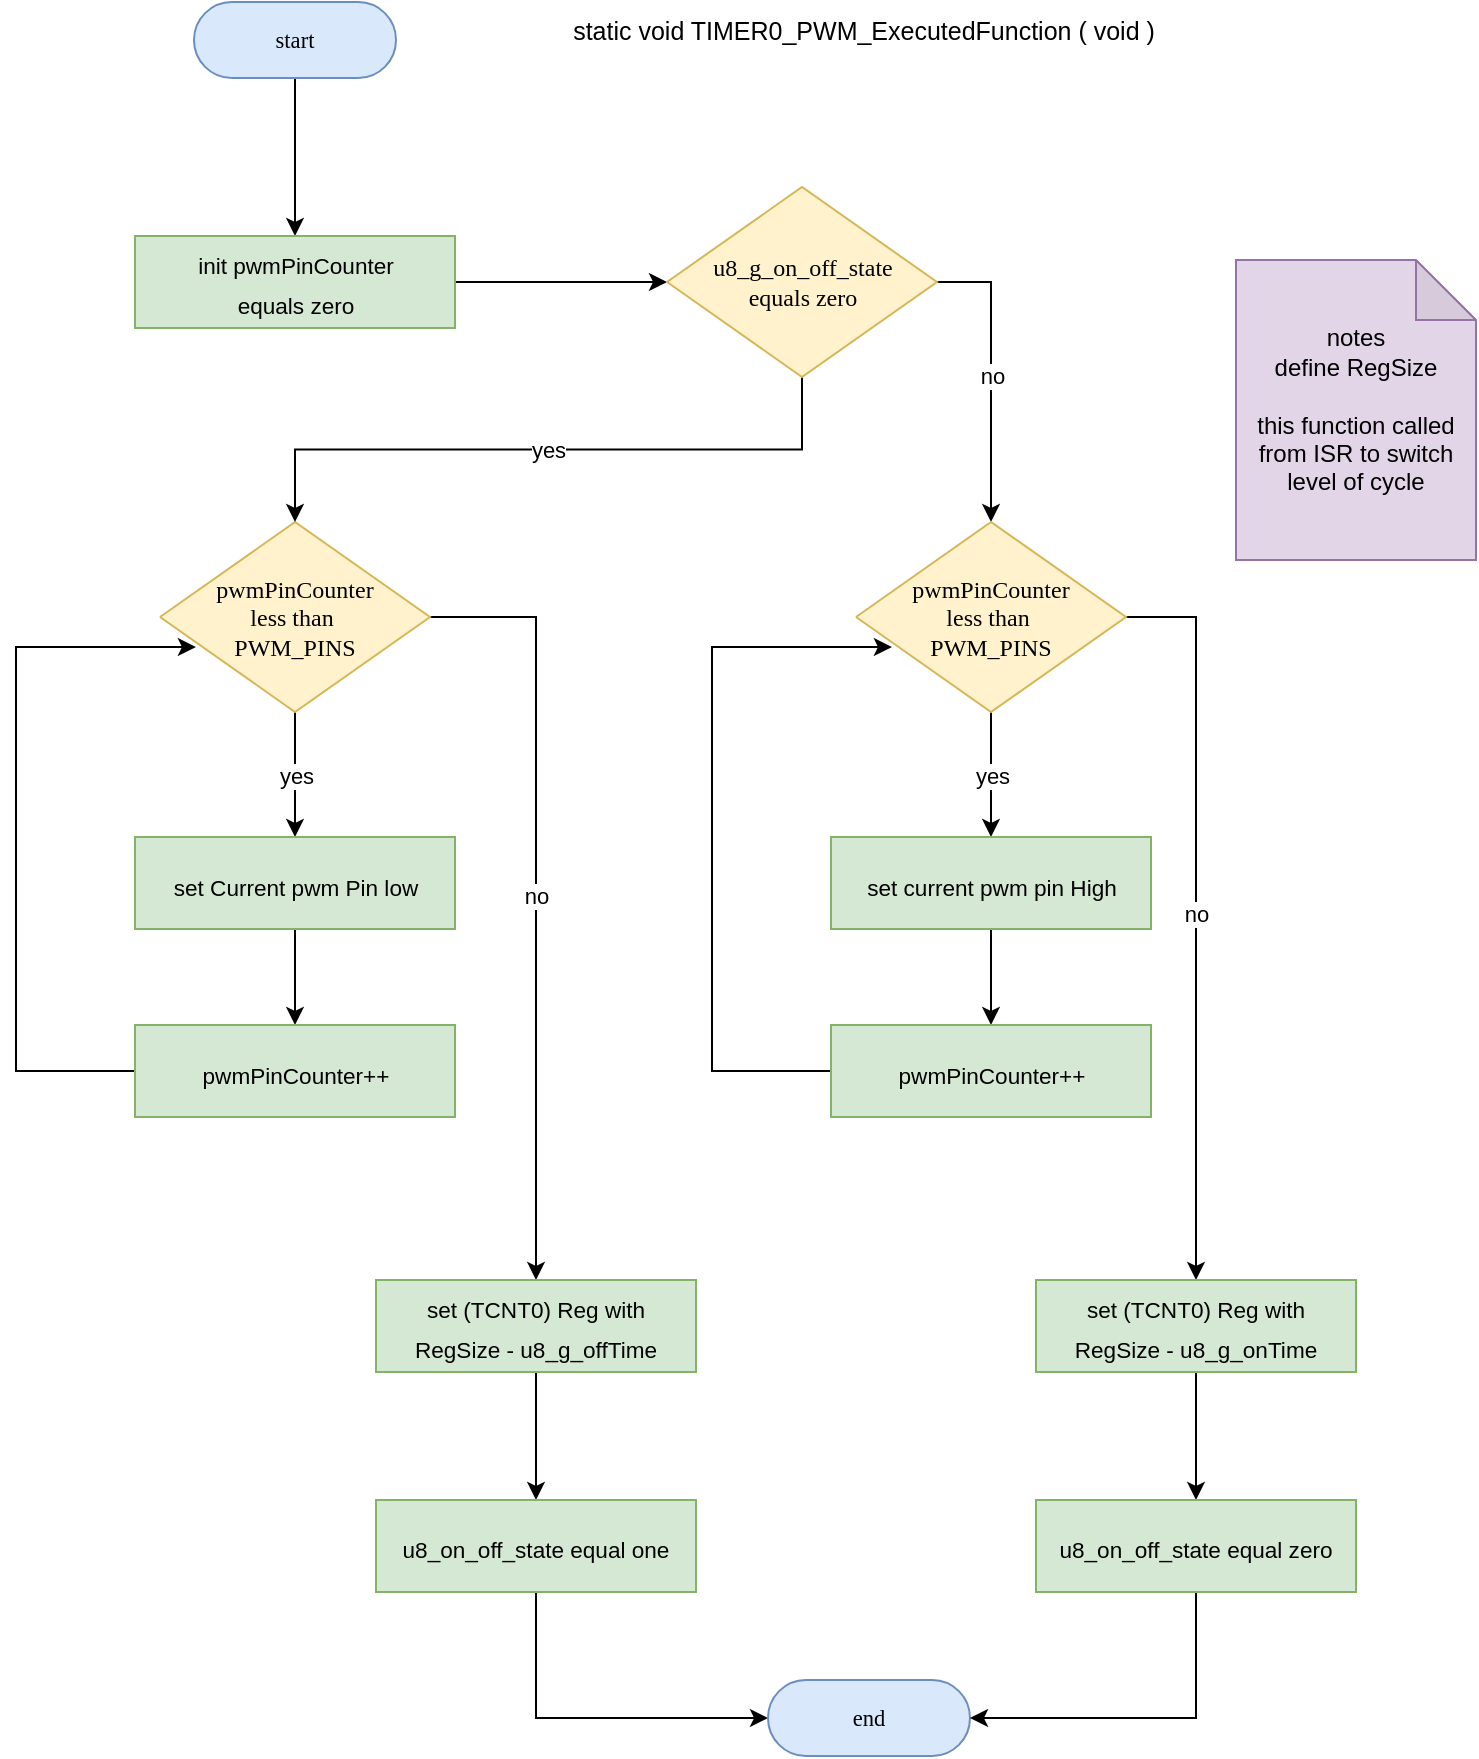 <mxfile version="21.2.8" type="device">
  <diagram id="C5RBs43oDa-KdzZeNtuy" name="Page-1">
    <mxGraphModel dx="4172" dy="1685" grid="1" gridSize="10" guides="1" tooltips="1" connect="1" arrows="1" fold="1" page="1" pageScale="1" pageWidth="827" pageHeight="1169" math="0" shadow="0">
      <root>
        <mxCell id="WIyWlLk6GJQsqaUBKTNV-0" />
        <mxCell id="WIyWlLk6GJQsqaUBKTNV-1" parent="WIyWlLk6GJQsqaUBKTNV-0" />
        <mxCell id="XXDRYSPHgyPvjFPOT_Ho-0" style="edgeStyle=orthogonalEdgeStyle;rounded=0;orthogonalLoop=1;jettySize=auto;html=1;entryX=0.5;entryY=0;entryDx=0;entryDy=0;" parent="WIyWlLk6GJQsqaUBKTNV-1" source="t22loXEwvGYVSL7xWseN-0" target="bxnFAB9PuRPpiLN_MdP1-23" edge="1">
          <mxGeometry relative="1" as="geometry" />
        </mxCell>
        <UserObject label="&lt;div style=&quot;&quot;&gt;&lt;font style=&quot;direction: ltr; letter-spacing: 0px; line-height: 120%; opacity: 1; font-size: 11.29px;&quot;&gt;start&lt;/font&gt;&lt;/div&gt;" Function="EN_DIO_Error_T DIO_init(uint8_t pinNumber, EN_DIO_PORT_T portNumber, EN_DIO_DIRECTION_T direction);" tags="Flowchart" id="t22loXEwvGYVSL7xWseN-0">
          <mxCell style="verticalAlign=middle;align=center;overflow=width;vsdxID=30;fillColor=#dae8fc;shape=stencil(tVLREoIgEPwaHnEQxsl3s/9gEpSJwDko7e+DsEkze2l627vdu5uFRaxyHe8FosR5sCcxqMZ3iO0Rpcp0ApQPCLEasUpaEC3Yi2lS3fOojOhsr3HDmObyMtsVcYqS29Qh5FEfklwrM5OXeUa/yjkcAwfr7TDpiyTfXvjkMR+Vw2A998qaBac5tAKHU1hq3i4oNwjRr9ofvayt/+Rk+yX/4iWA159KpXWKxJx/z0Bopfyw+g4=);strokeColor=#6c8ebf;spacingTop=-1;spacingBottom=-1;spacingLeft=-1;spacingRight=-1;points=[[0.5,1,0],[0.5,0,0],[0,0.5,0],[1,0.5,0]];labelBackgroundColor=none;rounded=1;html=1;whiteSpace=wrap;fontFamily=Calibri;" parent="WIyWlLk6GJQsqaUBKTNV-1" vertex="1">
            <mxGeometry x="-3181" y="-1089" width="101" height="38" as="geometry" />
          </mxCell>
        </UserObject>
        <mxCell id="XXDRYSPHgyPvjFPOT_Ho-5" value="yes" style="edgeStyle=orthogonalEdgeStyle;rounded=0;orthogonalLoop=1;jettySize=auto;html=1;exitX=0.5;exitY=1;exitDx=0;exitDy=0;exitPerimeter=0;" parent="WIyWlLk6GJQsqaUBKTNV-1" source="t22loXEwvGYVSL7xWseN-4" target="XXDRYSPHgyPvjFPOT_Ho-3" edge="1">
          <mxGeometry relative="1" as="geometry" />
        </mxCell>
        <mxCell id="ctEtxbWui_tcDRQQMcJz-9" value="no" style="edgeStyle=orthogonalEdgeStyle;rounded=0;orthogonalLoop=1;jettySize=auto;html=1;entryX=0.5;entryY=0;entryDx=0;entryDy=0;" parent="WIyWlLk6GJQsqaUBKTNV-1" source="t22loXEwvGYVSL7xWseN-4" target="ctEtxbWui_tcDRQQMcJz-10" edge="1">
          <mxGeometry relative="1" as="geometry">
            <mxPoint x="-3010" y="-460" as="targetPoint" />
            <Array as="points">
              <mxPoint x="-3010" y="-781" />
            </Array>
          </mxGeometry>
        </mxCell>
        <UserObject label="pwmPinCounter&lt;br&gt;less than&amp;nbsp;&lt;br&gt;PWM_PINS" Function="EN_DIO_Error_T DIO_init(uint8_t pinNumber, EN_DIO_PORT_T portNumber, EN_DIO_DIRECTION_T direction);" tags="Flowchart" id="t22loXEwvGYVSL7xWseN-4">
          <mxCell style="vsdxID=219;fillColor=#fff2cc;shape=stencil(UzV2Ls5ILEhVNTIoLinKz04tz0wpyVA1dlE1MsrMy0gtyiwBslSNXVWNndPyi1LTi/JL81Ig/IJEkEoQKze/DGRCBUSfAUiHkUElhGcK4bpBVOZk5iGpNEVVikeloQHZpsK0YlWLz1QgA+HFtMycHEgIIcujBwlQCBKcxq4A);strokeColor=#d6b656;spacingTop=-1;spacingBottom=-1;spacingLeft=-1;spacingRight=-1;points=[[0,0.5,0],[1,0.5,0],[0.5,0,0],[0.5,1,0]];labelBackgroundColor=none;rounded=1;html=1;whiteSpace=wrap;fontFamily=Calibri;" parent="WIyWlLk6GJQsqaUBKTNV-1" vertex="1">
            <mxGeometry x="-3198" y="-829" width="135" height="95" as="geometry" />
          </mxCell>
        </UserObject>
        <mxCell id="t22loXEwvGYVSL7xWseN-7" value="notes&lt;br&gt;define RegSize&lt;br&gt;&lt;br&gt;this function called from ISR to switch level of cycle&lt;br&gt;" style="shape=note;whiteSpace=wrap;html=1;backgroundOutline=1;darkOpacity=0.05;fillColor=#e1d5e7;strokeColor=#9673a6;" parent="WIyWlLk6GJQsqaUBKTNV-1" vertex="1">
          <mxGeometry x="-2660" y="-960" width="120" height="150" as="geometry" />
        </mxCell>
        <mxCell id="XXDRYSPHgyPvjFPOT_Ho-1" style="edgeStyle=orthogonalEdgeStyle;rounded=0;orthogonalLoop=1;jettySize=auto;html=1;entryX=0;entryY=0.5;entryDx=0;entryDy=0;entryPerimeter=0;" parent="WIyWlLk6GJQsqaUBKTNV-1" source="bxnFAB9PuRPpiLN_MdP1-23" target="ctEtxbWui_tcDRQQMcJz-0" edge="1">
          <mxGeometry relative="1" as="geometry">
            <mxPoint x="-2992.5" y="-949" as="targetPoint" />
          </mxGeometry>
        </mxCell>
        <mxCell id="bxnFAB9PuRPpiLN_MdP1-23" value="&lt;font style=&quot;font-size: 11.29px;&quot;&gt;init pwmPinCounter&lt;br&gt;equals zero&lt;br&gt;&lt;/font&gt;" style="rounded=0;whiteSpace=wrap;html=1;fontSize=16;fillColor=#d5e8d4;strokeColor=#82b366;" parent="WIyWlLk6GJQsqaUBKTNV-1" vertex="1">
          <mxGeometry x="-3210.5" y="-972" width="160" height="46" as="geometry" />
        </mxCell>
        <mxCell id="XXDRYSPHgyPvjFPOT_Ho-7" style="edgeStyle=orthogonalEdgeStyle;rounded=0;orthogonalLoop=1;jettySize=auto;html=1;" parent="WIyWlLk6GJQsqaUBKTNV-1" source="XXDRYSPHgyPvjFPOT_Ho-3" target="XXDRYSPHgyPvjFPOT_Ho-4" edge="1">
          <mxGeometry relative="1" as="geometry" />
        </mxCell>
        <mxCell id="XXDRYSPHgyPvjFPOT_Ho-3" value="&lt;font style=&quot;font-size: 11.29px;&quot;&gt;set Current pwm Pin low&lt;br&gt;&lt;/font&gt;" style="rounded=0;whiteSpace=wrap;html=1;fontSize=16;fillColor=#d5e8d4;strokeColor=#82b366;" parent="WIyWlLk6GJQsqaUBKTNV-1" vertex="1">
          <mxGeometry x="-3210.5" y="-671.5" width="160" height="46" as="geometry" />
        </mxCell>
        <mxCell id="XXDRYSPHgyPvjFPOT_Ho-8" style="edgeStyle=orthogonalEdgeStyle;rounded=0;orthogonalLoop=1;jettySize=auto;html=1;entryX=0.133;entryY=0.658;entryDx=0;entryDy=0;entryPerimeter=0;" parent="WIyWlLk6GJQsqaUBKTNV-1" source="XXDRYSPHgyPvjFPOT_Ho-4" target="t22loXEwvGYVSL7xWseN-4" edge="1">
          <mxGeometry relative="1" as="geometry">
            <mxPoint x="-3260" y="-741.5" as="targetPoint" />
            <Array as="points">
              <mxPoint x="-3270" y="-554.5" />
              <mxPoint x="-3270" y="-766.5" />
            </Array>
          </mxGeometry>
        </mxCell>
        <mxCell id="XXDRYSPHgyPvjFPOT_Ho-4" value="&lt;font style=&quot;font-size: 11.29px;&quot;&gt;pwmPinCounter++&lt;br&gt;&lt;/font&gt;" style="rounded=0;whiteSpace=wrap;html=1;fontSize=16;fillColor=#d5e8d4;strokeColor=#82b366;" parent="WIyWlLk6GJQsqaUBKTNV-1" vertex="1">
          <mxGeometry x="-3210.5" y="-577.5" width="160" height="46" as="geometry" />
        </mxCell>
        <mxCell id="t6v9Dm_Z3C3Y0JxIhz_D-0" value="&lt;font style=&quot;font-size: 12.5px;&quot;&gt;static void TIMER0_PWM_ExecutedFunction ( void )&lt;/font&gt;" style="text;html=1;strokeColor=none;fillColor=none;align=center;verticalAlign=middle;whiteSpace=wrap;rounded=0;" parent="WIyWlLk6GJQsqaUBKTNV-1" vertex="1">
          <mxGeometry x="-3010" y="-1089" width="328" height="30" as="geometry" />
        </mxCell>
        <mxCell id="ctEtxbWui_tcDRQQMcJz-7" value="yes" style="edgeStyle=orthogonalEdgeStyle;rounded=0;orthogonalLoop=1;jettySize=auto;html=1;exitX=0.5;exitY=1;exitDx=0;exitDy=0;exitPerimeter=0;entryX=0.5;entryY=0;entryDx=0;entryDy=0;entryPerimeter=0;" parent="WIyWlLk6GJQsqaUBKTNV-1" source="ctEtxbWui_tcDRQQMcJz-0" target="t22loXEwvGYVSL7xWseN-4" edge="1">
          <mxGeometry relative="1" as="geometry" />
        </mxCell>
        <mxCell id="ctEtxbWui_tcDRQQMcJz-8" value="no" style="edgeStyle=orthogonalEdgeStyle;rounded=0;orthogonalLoop=1;jettySize=auto;html=1;entryX=0.5;entryY=0;entryDx=0;entryDy=0;entryPerimeter=0;" parent="WIyWlLk6GJQsqaUBKTNV-1" source="ctEtxbWui_tcDRQQMcJz-0" target="ctEtxbWui_tcDRQQMcJz-2" edge="1">
          <mxGeometry relative="1" as="geometry">
            <Array as="points">
              <mxPoint x="-2782.5" y="-949" />
            </Array>
          </mxGeometry>
        </mxCell>
        <UserObject label="u8_g_on_off_state&lt;br&gt;equals zero" Function="EN_DIO_Error_T DIO_init(uint8_t pinNumber, EN_DIO_PORT_T portNumber, EN_DIO_DIRECTION_T direction);" tags="Flowchart" id="ctEtxbWui_tcDRQQMcJz-0">
          <mxCell style="vsdxID=219;fillColor=#fff2cc;shape=stencil(UzV2Ls5ILEhVNTIoLinKz04tz0wpyVA1dlE1MsrMy0gtyiwBslSNXVWNndPyi1LTi/JL81Ig/IJEkEoQKze/DGRCBUSfAUiHkUElhGcK4bpBVOZk5iGpNEVVikeloQHZpsK0YlWLz1QgA+HFtMycHEgIIcujBwlQCBKcxq4A);strokeColor=#d6b656;spacingTop=-1;spacingBottom=-1;spacingLeft=-1;spacingRight=-1;points=[[0,0.5,0],[1,0.5,0],[0.5,0,0],[0.5,1,0]];labelBackgroundColor=none;rounded=1;html=1;whiteSpace=wrap;fontFamily=Calibri;" parent="WIyWlLk6GJQsqaUBKTNV-1" vertex="1">
            <mxGeometry x="-2944.5" y="-996.5" width="135" height="95" as="geometry" />
          </mxCell>
        </UserObject>
        <mxCell id="ctEtxbWui_tcDRQQMcJz-1" value="yes" style="edgeStyle=orthogonalEdgeStyle;rounded=0;orthogonalLoop=1;jettySize=auto;html=1;exitX=0.5;exitY=1;exitDx=0;exitDy=0;exitPerimeter=0;" parent="WIyWlLk6GJQsqaUBKTNV-1" source="ctEtxbWui_tcDRQQMcJz-2" target="ctEtxbWui_tcDRQQMcJz-4" edge="1">
          <mxGeometry relative="1" as="geometry" />
        </mxCell>
        <mxCell id="ctEtxbWui_tcDRQQMcJz-17" value="no" style="edgeStyle=orthogonalEdgeStyle;rounded=0;orthogonalLoop=1;jettySize=auto;html=1;entryX=0.5;entryY=0;entryDx=0;entryDy=0;" parent="WIyWlLk6GJQsqaUBKTNV-1" source="ctEtxbWui_tcDRQQMcJz-2" target="ctEtxbWui_tcDRQQMcJz-15" edge="1">
          <mxGeometry relative="1" as="geometry">
            <mxPoint x="-2630" y="-540" as="targetPoint" />
            <Array as="points">
              <mxPoint x="-2680" y="-781" />
            </Array>
          </mxGeometry>
        </mxCell>
        <UserObject label="pwmPinCounter&lt;br&gt;less than&amp;nbsp;&lt;br&gt;PWM_PINS" Function="EN_DIO_Error_T DIO_init(uint8_t pinNumber, EN_DIO_PORT_T portNumber, EN_DIO_DIRECTION_T direction);" tags="Flowchart" id="ctEtxbWui_tcDRQQMcJz-2">
          <mxCell style="vsdxID=219;fillColor=#fff2cc;shape=stencil(UzV2Ls5ILEhVNTIoLinKz04tz0wpyVA1dlE1MsrMy0gtyiwBslSNXVWNndPyi1LTi/JL81Ig/IJEkEoQKze/DGRCBUSfAUiHkUElhGcK4bpBVOZk5iGpNEVVikeloQHZpsK0YlWLz1QgA+HFtMycHEgIIcujBwlQCBKcxq4A);strokeColor=#d6b656;spacingTop=-1;spacingBottom=-1;spacingLeft=-1;spacingRight=-1;points=[[0,0.5,0],[1,0.5,0],[0.5,0,0],[0.5,1,0]];labelBackgroundColor=none;rounded=1;html=1;whiteSpace=wrap;fontFamily=Calibri;" parent="WIyWlLk6GJQsqaUBKTNV-1" vertex="1">
            <mxGeometry x="-2850" y="-829" width="135" height="95" as="geometry" />
          </mxCell>
        </UserObject>
        <mxCell id="ctEtxbWui_tcDRQQMcJz-3" style="edgeStyle=orthogonalEdgeStyle;rounded=0;orthogonalLoop=1;jettySize=auto;html=1;" parent="WIyWlLk6GJQsqaUBKTNV-1" source="ctEtxbWui_tcDRQQMcJz-4" target="ctEtxbWui_tcDRQQMcJz-6" edge="1">
          <mxGeometry relative="1" as="geometry" />
        </mxCell>
        <mxCell id="ctEtxbWui_tcDRQQMcJz-4" value="&lt;font style=&quot;font-size: 11.29px;&quot;&gt;set current pwm pin High&lt;br&gt;&lt;/font&gt;" style="rounded=0;whiteSpace=wrap;html=1;fontSize=16;fillColor=#d5e8d4;strokeColor=#82b366;" parent="WIyWlLk6GJQsqaUBKTNV-1" vertex="1">
          <mxGeometry x="-2862.5" y="-671.5" width="160" height="46" as="geometry" />
        </mxCell>
        <mxCell id="ctEtxbWui_tcDRQQMcJz-5" style="edgeStyle=orthogonalEdgeStyle;rounded=0;orthogonalLoop=1;jettySize=auto;html=1;entryX=0.133;entryY=0.658;entryDx=0;entryDy=0;entryPerimeter=0;" parent="WIyWlLk6GJQsqaUBKTNV-1" source="ctEtxbWui_tcDRQQMcJz-6" target="ctEtxbWui_tcDRQQMcJz-2" edge="1">
          <mxGeometry relative="1" as="geometry">
            <mxPoint x="-2912" y="-741.5" as="targetPoint" />
            <Array as="points">
              <mxPoint x="-2922" y="-554.5" />
              <mxPoint x="-2922" y="-766.5" />
            </Array>
          </mxGeometry>
        </mxCell>
        <mxCell id="ctEtxbWui_tcDRQQMcJz-6" value="&lt;font style=&quot;font-size: 11.29px;&quot;&gt;pwmPinCounter++&lt;br&gt;&lt;/font&gt;" style="rounded=0;whiteSpace=wrap;html=1;fontSize=16;fillColor=#d5e8d4;strokeColor=#82b366;" parent="WIyWlLk6GJQsqaUBKTNV-1" vertex="1">
          <mxGeometry x="-2862.5" y="-577.5" width="160" height="46" as="geometry" />
        </mxCell>
        <mxCell id="ctEtxbWui_tcDRQQMcJz-12" style="edgeStyle=orthogonalEdgeStyle;rounded=0;orthogonalLoop=1;jettySize=auto;html=1;" parent="WIyWlLk6GJQsqaUBKTNV-1" source="ctEtxbWui_tcDRQQMcJz-10" target="ctEtxbWui_tcDRQQMcJz-11" edge="1">
          <mxGeometry relative="1" as="geometry" />
        </mxCell>
        <mxCell id="ctEtxbWui_tcDRQQMcJz-10" value="&lt;font style=&quot;font-size: 11.29px;&quot;&gt;set (TCNT0) Reg with&lt;br&gt;RegSize - u8_g_offTime&lt;br&gt;&lt;/font&gt;" style="rounded=0;whiteSpace=wrap;html=1;fontSize=16;fillColor=#d5e8d4;strokeColor=#82b366;" parent="WIyWlLk6GJQsqaUBKTNV-1" vertex="1">
          <mxGeometry x="-3090" y="-450" width="160" height="46" as="geometry" />
        </mxCell>
        <mxCell id="ctEtxbWui_tcDRQQMcJz-14" style="edgeStyle=orthogonalEdgeStyle;rounded=0;orthogonalLoop=1;jettySize=auto;html=1;entryX=0;entryY=0.5;entryDx=0;entryDy=0;entryPerimeter=0;" parent="WIyWlLk6GJQsqaUBKTNV-1" source="ctEtxbWui_tcDRQQMcJz-11" target="ctEtxbWui_tcDRQQMcJz-13" edge="1">
          <mxGeometry relative="1" as="geometry">
            <Array as="points">
              <mxPoint x="-3010" y="-231" />
            </Array>
          </mxGeometry>
        </mxCell>
        <mxCell id="ctEtxbWui_tcDRQQMcJz-11" value="&lt;font style=&quot;font-size: 11.29px;&quot;&gt;u8_on_off_state equal one&lt;br&gt;&lt;/font&gt;" style="rounded=0;whiteSpace=wrap;html=1;fontSize=16;fillColor=#d5e8d4;strokeColor=#82b366;" parent="WIyWlLk6GJQsqaUBKTNV-1" vertex="1">
          <mxGeometry x="-3090" y="-340" width="160" height="46" as="geometry" />
        </mxCell>
        <UserObject label="&lt;div style=&quot;&quot;&gt;&lt;font style=&quot;direction: ltr; letter-spacing: 0px; line-height: 120%; opacity: 1; font-size: 11.29px;&quot;&gt;end&lt;/font&gt;&lt;/div&gt;" Function="EN_DIO_Error_T DIO_init(uint8_t pinNumber, EN_DIO_PORT_T portNumber, EN_DIO_DIRECTION_T direction);" tags="Flowchart" id="ctEtxbWui_tcDRQQMcJz-13">
          <mxCell style="verticalAlign=middle;align=center;overflow=width;vsdxID=30;fillColor=#dae8fc;shape=stencil(tVLREoIgEPwaHnEQxsl3s/9gEpSJwDko7e+DsEkze2l627vdu5uFRaxyHe8FosR5sCcxqMZ3iO0Rpcp0ApQPCLEasUpaEC3Yi2lS3fOojOhsr3HDmObyMtsVcYqS29Qh5FEfklwrM5OXeUa/yjkcAwfr7TDpiyTfXvjkMR+Vw2A998qaBac5tAKHU1hq3i4oNwjRr9ofvayt/+Rk+yX/4iWA159KpXWKxJx/z0Bopfyw+g4=);strokeColor=#6c8ebf;spacingTop=-1;spacingBottom=-1;spacingLeft=-1;spacingRight=-1;points=[[0.5,1,0],[0.5,0,0],[0,0.5,0],[1,0.5,0]];labelBackgroundColor=none;rounded=1;html=1;whiteSpace=wrap;fontFamily=Calibri;" parent="WIyWlLk6GJQsqaUBKTNV-1" vertex="1">
            <mxGeometry x="-2894" y="-250" width="101" height="38" as="geometry" />
          </mxCell>
        </UserObject>
        <mxCell id="ctEtxbWui_tcDRQQMcJz-18" style="edgeStyle=orthogonalEdgeStyle;rounded=0;orthogonalLoop=1;jettySize=auto;html=1;" parent="WIyWlLk6GJQsqaUBKTNV-1" source="ctEtxbWui_tcDRQQMcJz-15" target="ctEtxbWui_tcDRQQMcJz-16" edge="1">
          <mxGeometry relative="1" as="geometry" />
        </mxCell>
        <mxCell id="ctEtxbWui_tcDRQQMcJz-15" value="&lt;font style=&quot;font-size: 11.29px;&quot;&gt;set (TCNT0) Reg with&lt;br&gt;RegSize - u8_g_onTime&lt;br&gt;&lt;/font&gt;" style="rounded=0;whiteSpace=wrap;html=1;fontSize=16;fillColor=#d5e8d4;strokeColor=#82b366;" parent="WIyWlLk6GJQsqaUBKTNV-1" vertex="1">
          <mxGeometry x="-2760" y="-450" width="160" height="46" as="geometry" />
        </mxCell>
        <mxCell id="ctEtxbWui_tcDRQQMcJz-19" style="edgeStyle=orthogonalEdgeStyle;rounded=0;orthogonalLoop=1;jettySize=auto;html=1;exitX=0.5;exitY=1;exitDx=0;exitDy=0;entryX=1;entryY=0.5;entryDx=0;entryDy=0;entryPerimeter=0;" parent="WIyWlLk6GJQsqaUBKTNV-1" source="ctEtxbWui_tcDRQQMcJz-16" target="ctEtxbWui_tcDRQQMcJz-13" edge="1">
          <mxGeometry relative="1" as="geometry" />
        </mxCell>
        <mxCell id="ctEtxbWui_tcDRQQMcJz-16" value="&lt;font style=&quot;font-size: 11.29px;&quot;&gt;u8_on_off_state equal zero&lt;br&gt;&lt;/font&gt;" style="rounded=0;whiteSpace=wrap;html=1;fontSize=16;fillColor=#d5e8d4;strokeColor=#82b366;" parent="WIyWlLk6GJQsqaUBKTNV-1" vertex="1">
          <mxGeometry x="-2760" y="-340" width="160" height="46" as="geometry" />
        </mxCell>
      </root>
    </mxGraphModel>
  </diagram>
</mxfile>
